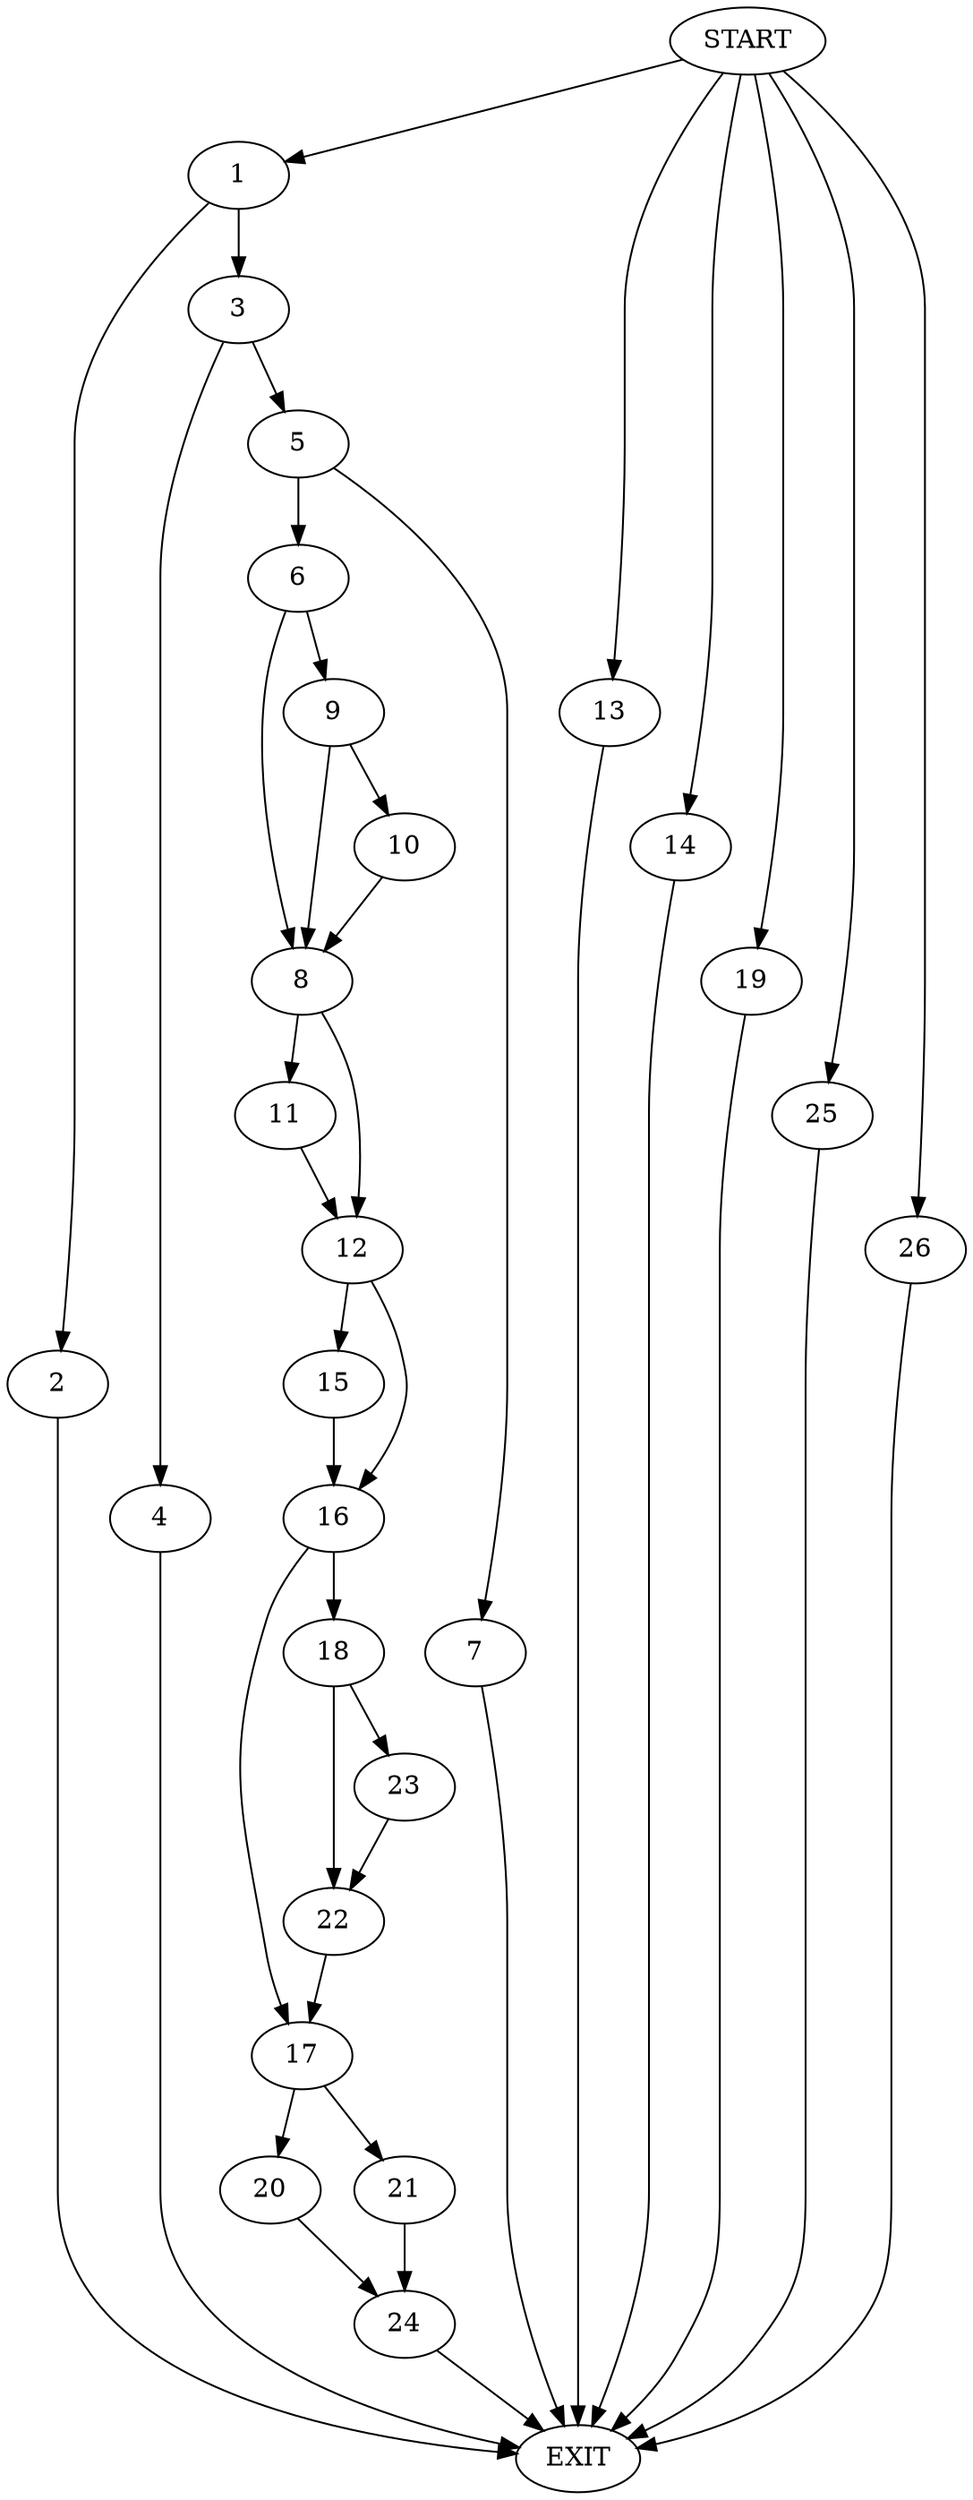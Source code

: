 digraph {
0 [label="START"]
27 [label="EXIT"]
0 -> 1
1 -> 2
1 -> 3
3 -> 4
3 -> 5
2 -> 27
5 -> 6
5 -> 7
4 -> 27
7 -> 27
6 -> 8
6 -> 9
9 -> 10
9 -> 8
8 -> 11
8 -> 12
10 -> 8
0 -> 13
13 -> 27
0 -> 14
14 -> 27
11 -> 12
12 -> 15
12 -> 16
15 -> 16
16 -> 17
16 -> 18
0 -> 19
19 -> 27
17 -> 20
17 -> 21
18 -> 22
18 -> 23
23 -> 22
22 -> 17
21 -> 24
20 -> 24
0 -> 25
25 -> 27
24 -> 27
0 -> 26
26 -> 27
}
